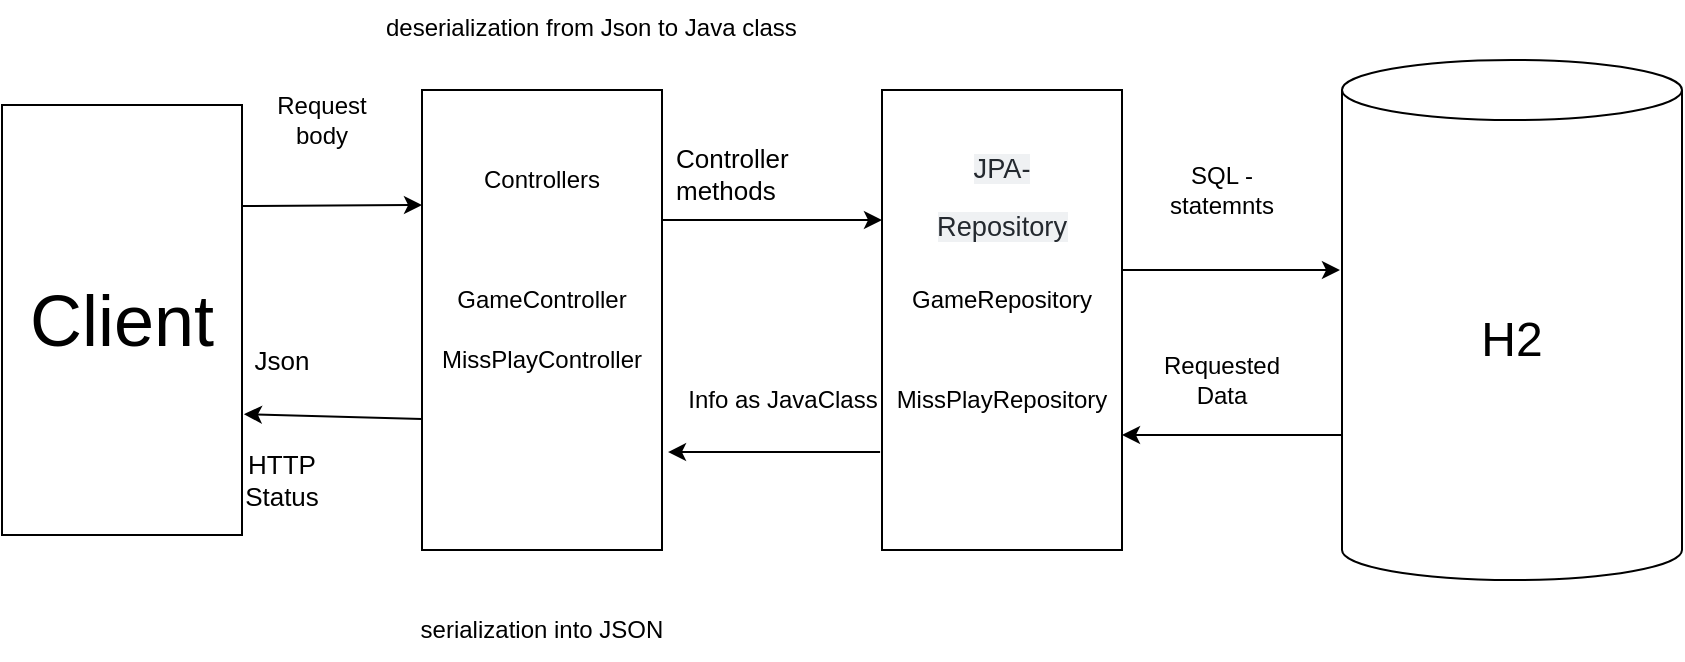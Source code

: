 <mxfile version="16.1.2" type="device"><diagram id="OZZAYfN2L51ZIbh84Rxd" name="Page-1"><mxGraphModel dx="1853" dy="486" grid="1" gridSize="10" guides="1" tooltips="1" connect="1" arrows="1" fold="1" page="1" pageScale="1" pageWidth="827" pageHeight="1169" math="0" shadow="0"><root><mxCell id="0"/><mxCell id="1" parent="0"/><mxCell id="0o0lJqtCgeywyGrzOW2d-1" value="" style="shape=cylinder3;whiteSpace=wrap;html=1;boundedLbl=1;backgroundOutline=1;size=15;fontSize=24;" parent="1" vertex="1"><mxGeometry x="630" y="130" width="170" height="260" as="geometry"/></mxCell><mxCell id="0o0lJqtCgeywyGrzOW2d-2" value="H2" style="text;html=1;strokeColor=none;fillColor=none;align=center;verticalAlign=middle;whiteSpace=wrap;rounded=0;fontSize=24;" parent="1" vertex="1"><mxGeometry x="685" y="255" width="60" height="30" as="geometry"/></mxCell><mxCell id="0o0lJqtCgeywyGrzOW2d-3" value="" style="rounded=0;whiteSpace=wrap;html=1;fontSize=24;" parent="1" vertex="1"><mxGeometry x="400" y="145" width="120" height="230" as="geometry"/></mxCell><mxCell id="0o0lJqtCgeywyGrzOW2d-4" value="" style="rounded=0;whiteSpace=wrap;html=1;fontSize=24;" parent="1" vertex="1"><mxGeometry x="170" y="145" width="120" height="230" as="geometry"/></mxCell><mxCell id="0o0lJqtCgeywyGrzOW2d-5" value="&lt;font color=&quot;#24292f&quot;&gt;&lt;span style=&quot;font-size: 13.6px ; background-color: rgba(175 , 184 , 193 , 0.2)&quot;&gt;JPA-Repository&lt;/span&gt;&lt;/font&gt;" style="text;html=1;strokeColor=none;fillColor=none;align=center;verticalAlign=middle;whiteSpace=wrap;rounded=0;fontSize=24;" parent="1" vertex="1"><mxGeometry x="430" y="180" width="60" height="30" as="geometry"/></mxCell><mxCell id="0o0lJqtCgeywyGrzOW2d-6" value="" style="endArrow=classic;html=1;rounded=0;fontSize=24;entryX=-0.006;entryY=0.404;entryDx=0;entryDy=0;entryPerimeter=0;" parent="1" target="0o0lJqtCgeywyGrzOW2d-1" edge="1"><mxGeometry width="50" height="50" relative="1" as="geometry"><mxPoint x="520" y="235" as="sourcePoint"/><mxPoint x="570" y="185" as="targetPoint"/></mxGeometry></mxCell><mxCell id="0o0lJqtCgeywyGrzOW2d-7" value="" style="endArrow=classic;html=1;rounded=0;fontSize=24;entryX=1;entryY=0.75;entryDx=0;entryDy=0;exitX=0;exitY=0;exitDx=0;exitDy=187.5;exitPerimeter=0;" parent="1" source="0o0lJqtCgeywyGrzOW2d-1" target="0o0lJqtCgeywyGrzOW2d-3" edge="1"><mxGeometry width="50" height="50" relative="1" as="geometry"><mxPoint x="630" y="315" as="sourcePoint"/><mxPoint x="530" y="315" as="targetPoint"/><Array as="points"/></mxGeometry></mxCell><mxCell id="0o0lJqtCgeywyGrzOW2d-10" value="" style="endArrow=classic;html=1;rounded=0;fontFamily=Helvetica;fontSize=13;exitX=-0.008;exitY=0.787;exitDx=0;exitDy=0;exitPerimeter=0;entryX=1.025;entryY=0.787;entryDx=0;entryDy=0;entryPerimeter=0;" parent="1" source="0o0lJqtCgeywyGrzOW2d-3" target="0o0lJqtCgeywyGrzOW2d-4" edge="1"><mxGeometry width="50" height="50" relative="1" as="geometry"><mxPoint x="520" y="275" as="sourcePoint"/><mxPoint x="570" y="225" as="targetPoint"/><Array as="points"><mxPoint x="370" y="326"/></Array></mxGeometry></mxCell><mxCell id="0o0lJqtCgeywyGrzOW2d-14" value="" style="endArrow=classic;html=1;rounded=0;fontFamily=Helvetica;fontSize=13;entryX=1.008;entryY=0.719;entryDx=0;entryDy=0;entryPerimeter=0;" parent="1" target="0o0lJqtCgeywyGrzOW2d-21" edge="1"><mxGeometry width="50" height="50" relative="1" as="geometry"><mxPoint x="170" y="309.5" as="sourcePoint"/><mxPoint x="120" y="309.5" as="targetPoint"/></mxGeometry></mxCell><mxCell id="0o0lJqtCgeywyGrzOW2d-15" value="Json" style="text;html=1;strokeColor=none;fillColor=none;align=center;verticalAlign=middle;whiteSpace=wrap;rounded=0;fontFamily=Helvetica;fontSize=13;" parent="1" vertex="1"><mxGeometry x="70" y="265" width="60" height="30" as="geometry"/></mxCell><mxCell id="0o0lJqtCgeywyGrzOW2d-16" value="HTTP Status" style="text;html=1;strokeColor=none;fillColor=none;align=center;verticalAlign=middle;whiteSpace=wrap;rounded=0;fontFamily=Helvetica;fontSize=13;" parent="1" vertex="1"><mxGeometry x="70" y="325" width="60" height="30" as="geometry"/></mxCell><mxCell id="0o0lJqtCgeywyGrzOW2d-17" value="" style="endArrow=classic;html=1;rounded=0;fontFamily=Helvetica;fontSize=13;entryX=0;entryY=0.25;entryDx=0;entryDy=0;" parent="1" target="0o0lJqtCgeywyGrzOW2d-4" edge="1"><mxGeometry width="50" height="50" relative="1" as="geometry"><mxPoint x="80" y="203" as="sourcePoint"/><mxPoint x="330" y="295" as="targetPoint"/><Array as="points"/></mxGeometry></mxCell><mxCell id="0o0lJqtCgeywyGrzOW2d-19" value="Controller methods" style="text;whiteSpace=wrap;html=1;fontSize=13;fontFamily=Helvetica;" parent="1" vertex="1"><mxGeometry x="295" y="165" width="110" height="30" as="geometry"/></mxCell><mxCell id="0o0lJqtCgeywyGrzOW2d-20" value="" style="endArrow=classic;html=1;rounded=0;fontFamily=Helvetica;fontSize=13;exitX=1;exitY=0.25;exitDx=0;exitDy=0;" parent="1" edge="1"><mxGeometry width="50" height="50" relative="1" as="geometry"><mxPoint x="290" y="210" as="sourcePoint"/><mxPoint x="400" y="210" as="targetPoint"/></mxGeometry></mxCell><mxCell id="0o0lJqtCgeywyGrzOW2d-21" value="" style="rounded=0;whiteSpace=wrap;html=1;fontFamily=Helvetica;fontSize=36;" parent="1" vertex="1"><mxGeometry x="-40" y="152.5" width="120" height="215" as="geometry"/></mxCell><mxCell id="0o0lJqtCgeywyGrzOW2d-22" value="Client" style="text;html=1;strokeColor=none;fillColor=none;align=center;verticalAlign=middle;whiteSpace=wrap;rounded=0;fontFamily=Helvetica;fontSize=36;" parent="1" vertex="1"><mxGeometry x="-10" y="245" width="60" height="30" as="geometry"/></mxCell><mxCell id="0o0lJqtCgeywyGrzOW2d-23" value="Controllers" style="text;html=1;strokeColor=none;fillColor=none;align=center;verticalAlign=middle;whiteSpace=wrap;rounded=0;" parent="1" vertex="1"><mxGeometry x="200" y="175" width="60" height="30" as="geometry"/></mxCell><mxCell id="0o0lJqtCgeywyGrzOW2d-24" value="SQL - statemnts" style="text;html=1;strokeColor=none;fillColor=none;align=center;verticalAlign=middle;whiteSpace=wrap;rounded=0;" parent="1" vertex="1"><mxGeometry x="540" y="180" width="60" height="30" as="geometry"/></mxCell><mxCell id="0o0lJqtCgeywyGrzOW2d-26" style="edgeStyle=orthogonalEdgeStyle;rounded=0;orthogonalLoop=1;jettySize=auto;html=1;exitX=0.5;exitY=1;exitDx=0;exitDy=0;" parent="1" source="0o0lJqtCgeywyGrzOW2d-24" target="0o0lJqtCgeywyGrzOW2d-24" edge="1"><mxGeometry relative="1" as="geometry"/></mxCell><mxCell id="0o0lJqtCgeywyGrzOW2d-27" value="GameController" style="text;html=1;strokeColor=none;fillColor=none;align=center;verticalAlign=middle;whiteSpace=wrap;rounded=0;" parent="1" vertex="1"><mxGeometry x="200" y="235" width="60" height="30" as="geometry"/></mxCell><mxCell id="0o0lJqtCgeywyGrzOW2d-28" value="MissPlayController" style="text;html=1;strokeColor=none;fillColor=none;align=center;verticalAlign=middle;whiteSpace=wrap;rounded=0;" parent="1" vertex="1"><mxGeometry x="200" y="265" width="60" height="30" as="geometry"/></mxCell><mxCell id="0o0lJqtCgeywyGrzOW2d-30" value="Requested Data" style="text;html=1;strokeColor=none;fillColor=none;align=center;verticalAlign=middle;whiteSpace=wrap;rounded=0;" parent="1" vertex="1"><mxGeometry x="540" y="275" width="60" height="30" as="geometry"/></mxCell><mxCell id="0o0lJqtCgeywyGrzOW2d-31" value="Info as JavaClass" style="text;html=1;align=center;verticalAlign=middle;resizable=0;points=[];autosize=1;strokeColor=none;fillColor=none;" parent="1" vertex="1"><mxGeometry x="295" y="290" width="110" height="20" as="geometry"/></mxCell><mxCell id="0o0lJqtCgeywyGrzOW2d-32" value="serialization into JSON" style="text;html=1;strokeColor=none;fillColor=none;align=center;verticalAlign=middle;whiteSpace=wrap;rounded=0;" parent="1" vertex="1"><mxGeometry x="150" y="400" width="160" height="30" as="geometry"/></mxCell><mxCell id="0o0lJqtCgeywyGrzOW2d-35" value="deserialization from Json to Java class" style="text;whiteSpace=wrap;html=1;" parent="1" vertex="1"><mxGeometry x="150" y="100" width="220" height="30" as="geometry"/></mxCell><mxCell id="0o0lJqtCgeywyGrzOW2d-36" value="GameRepository" style="text;html=1;strokeColor=none;fillColor=none;align=center;verticalAlign=middle;whiteSpace=wrap;rounded=0;" parent="1" vertex="1"><mxGeometry x="430" y="235" width="60" height="30" as="geometry"/></mxCell><mxCell id="0o0lJqtCgeywyGrzOW2d-37" value="MissPlayRepository" style="text;html=1;strokeColor=none;fillColor=none;align=center;verticalAlign=middle;whiteSpace=wrap;rounded=0;" parent="1" vertex="1"><mxGeometry x="430" y="285" width="60" height="30" as="geometry"/></mxCell><mxCell id="0o0lJqtCgeywyGrzOW2d-38" value="Request body" style="text;html=1;strokeColor=none;fillColor=none;align=center;verticalAlign=middle;whiteSpace=wrap;rounded=0;" parent="1" vertex="1"><mxGeometry x="90" y="145" width="60" height="30" as="geometry"/></mxCell></root></mxGraphModel></diagram></mxfile>